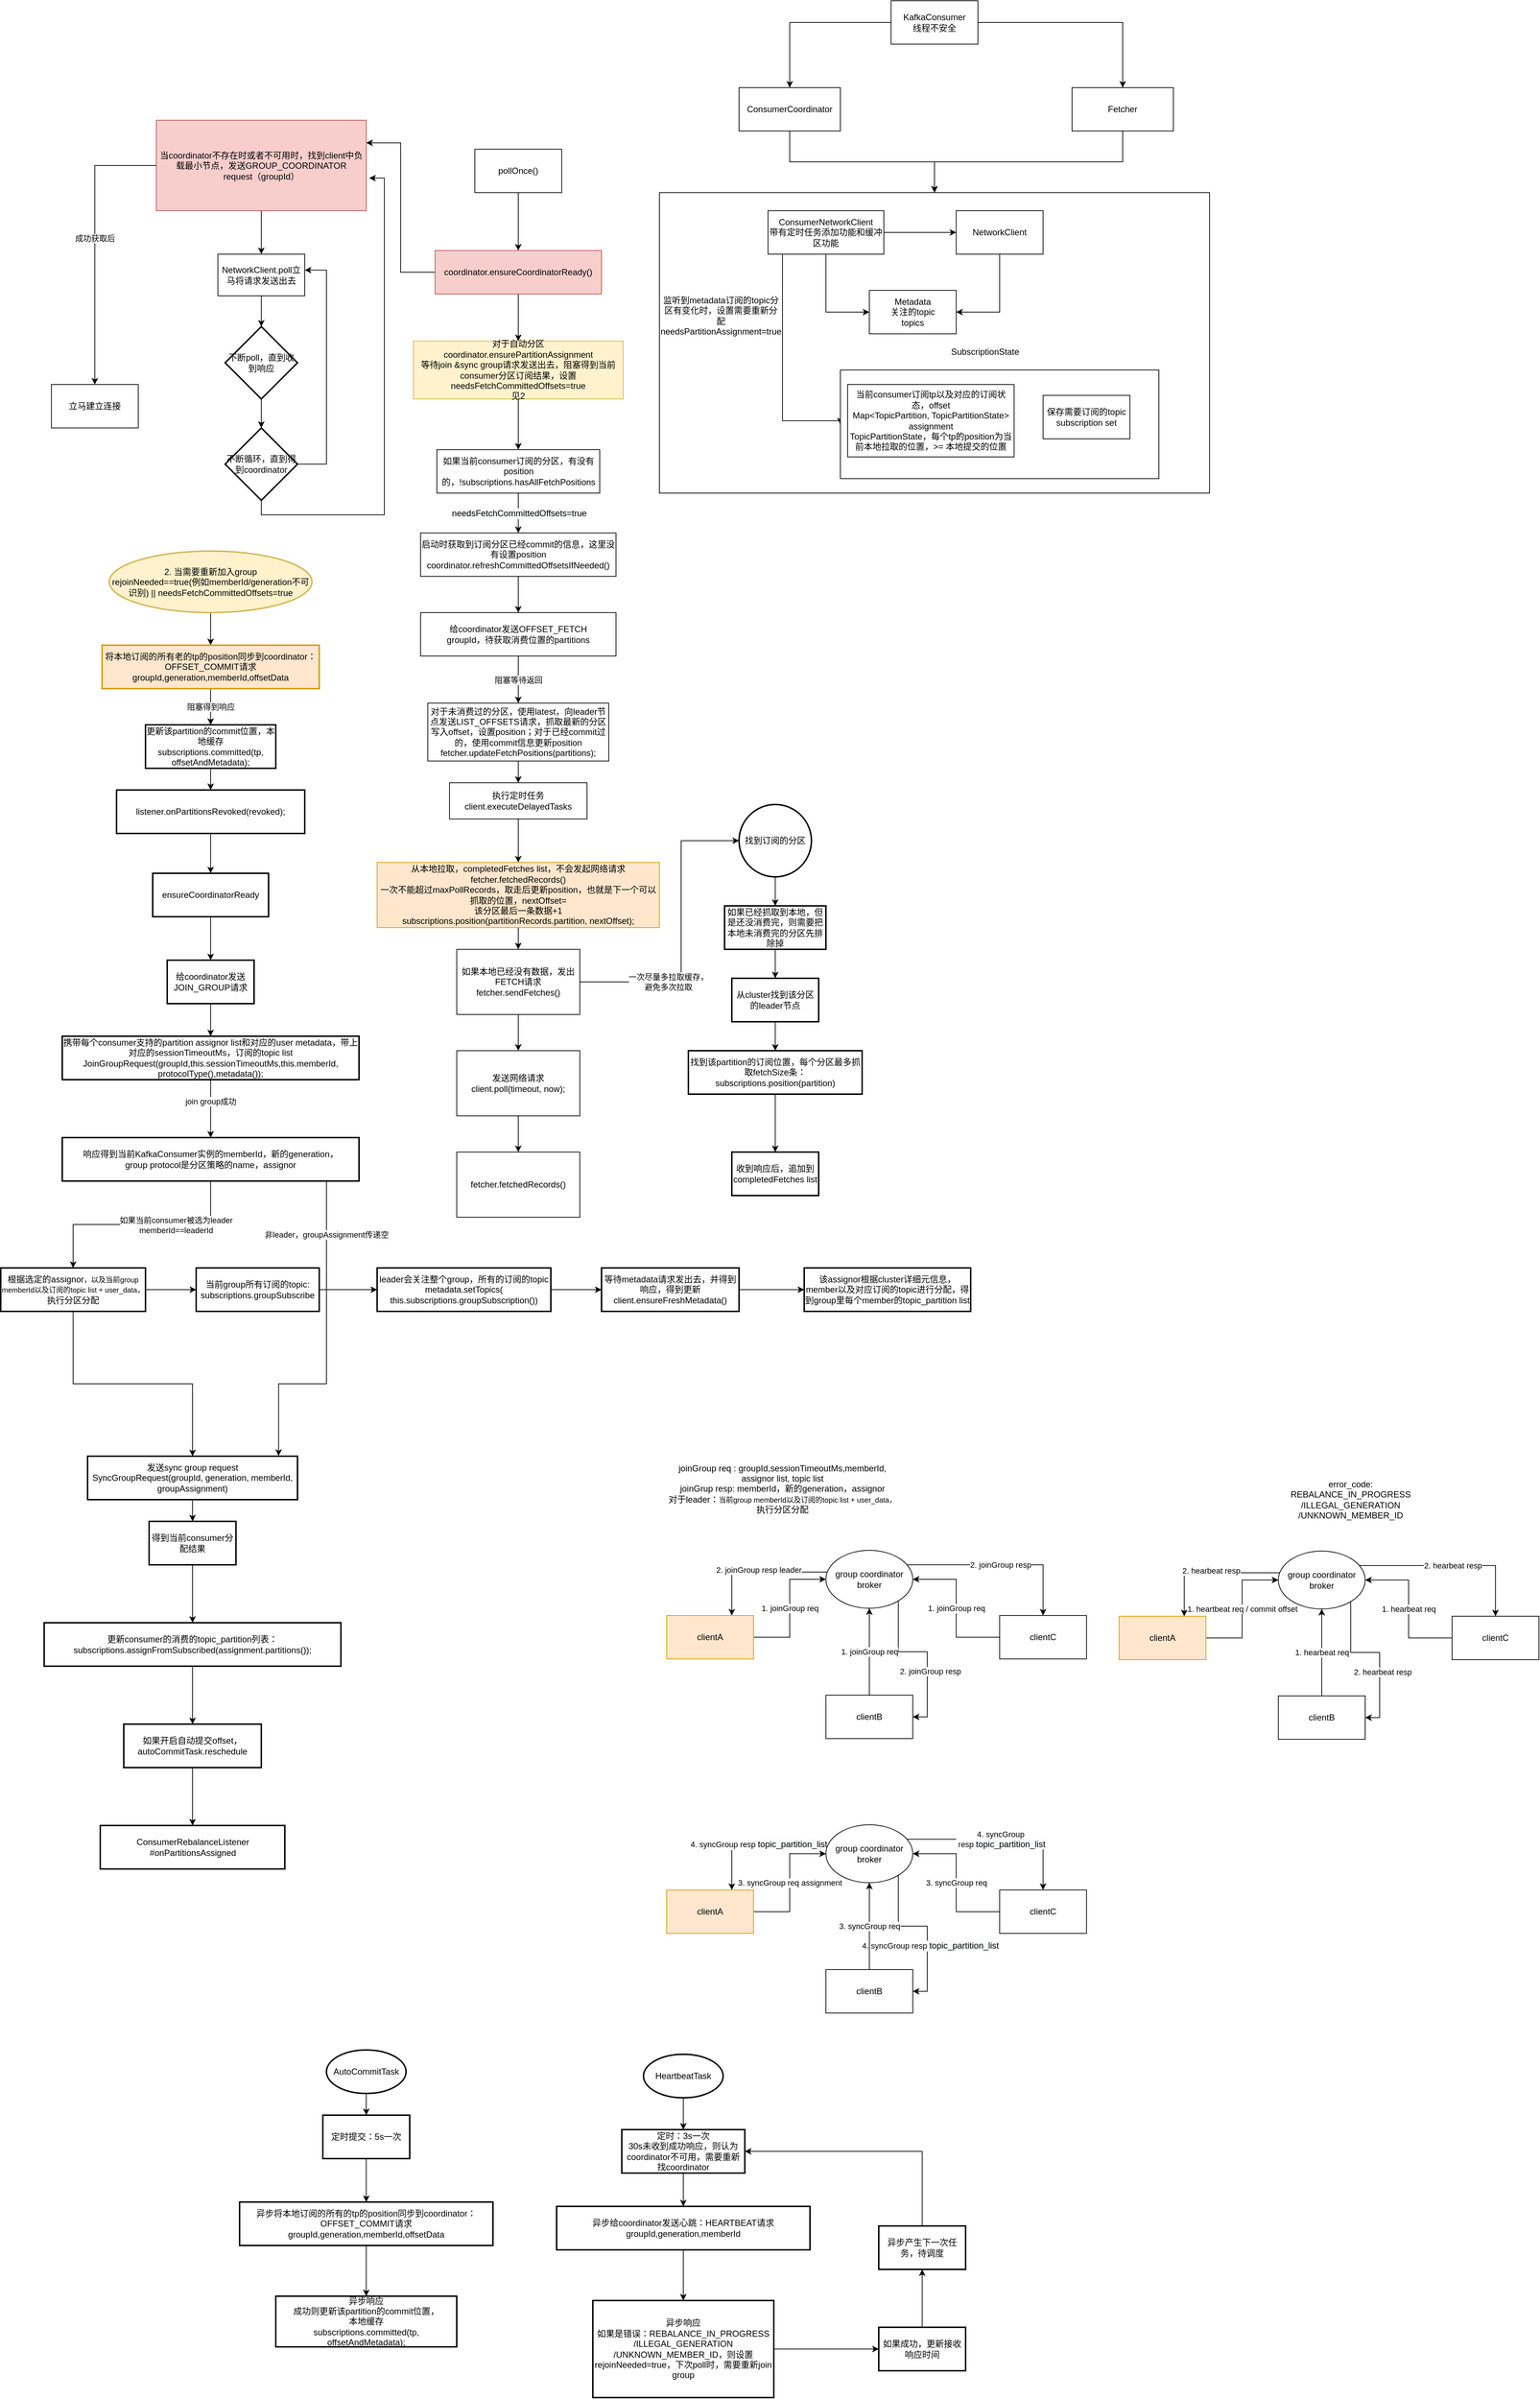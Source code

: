 <mxfile version="20.2.4" type="github">
  <diagram id="zC-SaXTr_2-HBtyZ_m58" name="第 1 页">
    <mxGraphModel dx="2597" dy="538" grid="1" gridSize="10" guides="1" tooltips="1" connect="1" arrows="1" fold="1" page="1" pageScale="1" pageWidth="827" pageHeight="1169" math="0" shadow="0">
      <root>
        <mxCell id="0" />
        <mxCell id="1" parent="0" />
        <mxCell id="IlKKcgGs-gU_iAphdW2g-13" style="edgeStyle=orthogonalEdgeStyle;rounded=0;orthogonalLoop=1;jettySize=auto;html=1;" parent="1" source="IlKKcgGs-gU_iAphdW2g-1" target="IlKKcgGs-gU_iAphdW2g-11" edge="1">
          <mxGeometry relative="1" as="geometry" />
        </mxCell>
        <mxCell id="IlKKcgGs-gU_iAphdW2g-1" value="ConsumerCoordinator" style="rounded=0;whiteSpace=wrap;html=1;" parent="1" vertex="1">
          <mxGeometry x="140" y="190" width="140" height="60" as="geometry" />
        </mxCell>
        <mxCell id="IlKKcgGs-gU_iAphdW2g-11" value="" style="rounded=0;whiteSpace=wrap;html=1;" parent="1" vertex="1">
          <mxGeometry x="30" y="335" width="760" height="415" as="geometry" />
        </mxCell>
        <mxCell id="IlKKcgGs-gU_iAphdW2g-16" value="" style="edgeStyle=orthogonalEdgeStyle;rounded=0;orthogonalLoop=1;jettySize=auto;html=1;" parent="1" source="IlKKcgGs-gU_iAphdW2g-2" target="IlKKcgGs-gU_iAphdW2g-15" edge="1">
          <mxGeometry relative="1" as="geometry" />
        </mxCell>
        <mxCell id="IlKKcgGs-gU_iAphdW2g-17" style="edgeStyle=orthogonalEdgeStyle;rounded=0;orthogonalLoop=1;jettySize=auto;html=1;entryX=0;entryY=0.5;entryDx=0;entryDy=0;" parent="1" source="IlKKcgGs-gU_iAphdW2g-2" target="IlKKcgGs-gU_iAphdW2g-9" edge="1">
          <mxGeometry relative="1" as="geometry" />
        </mxCell>
        <mxCell id="IlKKcgGs-gU_iAphdW2g-20" style="edgeStyle=orthogonalEdgeStyle;rounded=0;orthogonalLoop=1;jettySize=auto;html=1;entryX=0;entryY=0.5;entryDx=0;entryDy=0;" parent="1" source="IlKKcgGs-gU_iAphdW2g-2" target="IlKKcgGs-gU_iAphdW2g-7" edge="1">
          <mxGeometry relative="1" as="geometry">
            <Array as="points">
              <mxPoint x="200" y="650" />
            </Array>
          </mxGeometry>
        </mxCell>
        <mxCell id="IlKKcgGs-gU_iAphdW2g-2" value="ConsumerNetworkClient&lt;br&gt;带有定时任务添加功能和缓冲区功能" style="whiteSpace=wrap;html=1;rounded=0;" parent="1" vertex="1">
          <mxGeometry x="180" y="360" width="160" height="60" as="geometry" />
        </mxCell>
        <mxCell id="IlKKcgGs-gU_iAphdW2g-14" style="edgeStyle=orthogonalEdgeStyle;rounded=0;orthogonalLoop=1;jettySize=auto;html=1;entryX=0.5;entryY=0;entryDx=0;entryDy=0;" parent="1" source="IlKKcgGs-gU_iAphdW2g-4" target="IlKKcgGs-gU_iAphdW2g-11" edge="1">
          <mxGeometry relative="1" as="geometry" />
        </mxCell>
        <mxCell id="IlKKcgGs-gU_iAphdW2g-4" value="Fetcher" style="rounded=0;whiteSpace=wrap;html=1;" parent="1" vertex="1">
          <mxGeometry x="600" y="190" width="140" height="60" as="geometry" />
        </mxCell>
        <mxCell id="IlKKcgGs-gU_iAphdW2g-7" value="" style="whiteSpace=wrap;html=1;rounded=0;" parent="1" vertex="1">
          <mxGeometry x="280" y="580" width="440" height="150" as="geometry" />
        </mxCell>
        <mxCell id="IlKKcgGs-gU_iAphdW2g-9" value="Metadata&lt;br&gt;关注的topic&lt;br&gt;topics" style="whiteSpace=wrap;html=1;rounded=0;" parent="1" vertex="1">
          <mxGeometry x="320" y="470" width="120" height="60" as="geometry" />
        </mxCell>
        <mxCell id="IlKKcgGs-gU_iAphdW2g-18" style="edgeStyle=orthogonalEdgeStyle;rounded=0;orthogonalLoop=1;jettySize=auto;html=1;entryX=1;entryY=0.5;entryDx=0;entryDy=0;" parent="1" source="IlKKcgGs-gU_iAphdW2g-15" target="IlKKcgGs-gU_iAphdW2g-9" edge="1">
          <mxGeometry relative="1" as="geometry" />
        </mxCell>
        <mxCell id="IlKKcgGs-gU_iAphdW2g-15" value="NetworkClient" style="whiteSpace=wrap;html=1;rounded=0;" parent="1" vertex="1">
          <mxGeometry x="440" y="360" width="120" height="60" as="geometry" />
        </mxCell>
        <mxCell id="IlKKcgGs-gU_iAphdW2g-19" value="监听到metadata订阅的topic分区有变化时，设置需要重新分配needsPartitionAssignment=true" style="text;html=1;strokeColor=none;fillColor=none;align=center;verticalAlign=middle;whiteSpace=wrap;rounded=0;" parent="1" vertex="1">
          <mxGeometry x="40" y="470" width="150" height="70" as="geometry" />
        </mxCell>
        <mxCell id="IlKKcgGs-gU_iAphdW2g-21" value="保存需要订阅的topic&lt;br&gt;subscription set" style="rounded=0;whiteSpace=wrap;html=1;" parent="1" vertex="1">
          <mxGeometry x="560" y="615" width="120" height="60" as="geometry" />
        </mxCell>
        <mxCell id="IlKKcgGs-gU_iAphdW2g-22" value="SubscriptionState" style="text;html=1;strokeColor=none;fillColor=none;align=center;verticalAlign=middle;whiteSpace=wrap;rounded=0;" parent="1" vertex="1">
          <mxGeometry x="410" y="540" width="140" height="30" as="geometry" />
        </mxCell>
        <mxCell id="IlKKcgGs-gU_iAphdW2g-24" style="edgeStyle=orthogonalEdgeStyle;rounded=0;orthogonalLoop=1;jettySize=auto;html=1;" parent="1" source="IlKKcgGs-gU_iAphdW2g-23" target="IlKKcgGs-gU_iAphdW2g-1" edge="1">
          <mxGeometry relative="1" as="geometry" />
        </mxCell>
        <mxCell id="IlKKcgGs-gU_iAphdW2g-25" style="edgeStyle=orthogonalEdgeStyle;rounded=0;orthogonalLoop=1;jettySize=auto;html=1;" parent="1" source="IlKKcgGs-gU_iAphdW2g-23" target="IlKKcgGs-gU_iAphdW2g-4" edge="1">
          <mxGeometry relative="1" as="geometry" />
        </mxCell>
        <mxCell id="IlKKcgGs-gU_iAphdW2g-23" value="KafkaConsumer&lt;br&gt;线程不安全" style="rounded=0;whiteSpace=wrap;html=1;" parent="1" vertex="1">
          <mxGeometry x="350" y="70" width="120" height="60" as="geometry" />
        </mxCell>
        <mxCell id="NtYE-VMm6slHbtxHCwFV-3" value="" style="edgeStyle=orthogonalEdgeStyle;rounded=0;orthogonalLoop=1;jettySize=auto;html=1;" edge="1" parent="1" source="NtYE-VMm6slHbtxHCwFV-1" target="NtYE-VMm6slHbtxHCwFV-2">
          <mxGeometry relative="1" as="geometry" />
        </mxCell>
        <mxCell id="NtYE-VMm6slHbtxHCwFV-1" value="pollOnce()" style="rounded=0;whiteSpace=wrap;html=1;" vertex="1" parent="1">
          <mxGeometry x="-225" y="275" width="120" height="60" as="geometry" />
        </mxCell>
        <mxCell id="NtYE-VMm6slHbtxHCwFV-26" style="edgeStyle=orthogonalEdgeStyle;rounded=0;orthogonalLoop=1;jettySize=auto;html=1;entryX=1;entryY=0.25;entryDx=0;entryDy=0;" edge="1" parent="1" source="NtYE-VMm6slHbtxHCwFV-2" target="NtYE-VMm6slHbtxHCwFV-4">
          <mxGeometry relative="1" as="geometry" />
        </mxCell>
        <mxCell id="NtYE-VMm6slHbtxHCwFV-28" value="" style="edgeStyle=orthogonalEdgeStyle;rounded=0;orthogonalLoop=1;jettySize=auto;html=1;" edge="1" parent="1" source="NtYE-VMm6slHbtxHCwFV-2" target="NtYE-VMm6slHbtxHCwFV-27">
          <mxGeometry relative="1" as="geometry" />
        </mxCell>
        <mxCell id="NtYE-VMm6slHbtxHCwFV-2" value="coordinator.ensureCoordinatorReady()" style="rounded=0;whiteSpace=wrap;html=1;fillColor=#f8cecc;strokeColor=#b85450;" vertex="1" parent="1">
          <mxGeometry x="-280" y="415" width="230" height="60" as="geometry" />
        </mxCell>
        <mxCell id="NtYE-VMm6slHbtxHCwFV-6" value="" style="edgeStyle=orthogonalEdgeStyle;rounded=0;orthogonalLoop=1;jettySize=auto;html=1;" edge="1" parent="1" source="NtYE-VMm6slHbtxHCwFV-4" target="NtYE-VMm6slHbtxHCwFV-5">
          <mxGeometry relative="1" as="geometry" />
        </mxCell>
        <mxCell id="NtYE-VMm6slHbtxHCwFV-7" value="成功获取后" style="edgeLabel;html=1;align=center;verticalAlign=middle;resizable=0;points=[];" vertex="1" connectable="0" parent="NtYE-VMm6slHbtxHCwFV-6">
          <mxGeometry x="-0.049" relative="1" as="geometry">
            <mxPoint y="1" as="offset" />
          </mxGeometry>
        </mxCell>
        <mxCell id="NtYE-VMm6slHbtxHCwFV-10" value="" style="edgeStyle=orthogonalEdgeStyle;rounded=0;orthogonalLoop=1;jettySize=auto;html=1;" edge="1" parent="1" source="NtYE-VMm6slHbtxHCwFV-4" target="NtYE-VMm6slHbtxHCwFV-9">
          <mxGeometry relative="1" as="geometry" />
        </mxCell>
        <mxCell id="NtYE-VMm6slHbtxHCwFV-4" value="当coordinator不存在时或者不可用时，找到client中负载最小节点，发送GROUP_COORDINATOR&lt;br&gt;request（groupId）" style="rounded=0;whiteSpace=wrap;html=1;fillColor=#f8cecc;strokeColor=#b85450;" vertex="1" parent="1">
          <mxGeometry x="-665" y="235" width="290" height="125" as="geometry" />
        </mxCell>
        <mxCell id="NtYE-VMm6slHbtxHCwFV-5" value="立马建立连接" style="whiteSpace=wrap;html=1;rounded=0;" vertex="1" parent="1">
          <mxGeometry x="-810" y="600" width="120" height="60" as="geometry" />
        </mxCell>
        <mxCell id="NtYE-VMm6slHbtxHCwFV-19" style="edgeStyle=orthogonalEdgeStyle;rounded=0;orthogonalLoop=1;jettySize=auto;html=1;entryX=0.5;entryY=0;entryDx=0;entryDy=0;entryPerimeter=0;" edge="1" parent="1" source="NtYE-VMm6slHbtxHCwFV-9" target="NtYE-VMm6slHbtxHCwFV-17">
          <mxGeometry relative="1" as="geometry" />
        </mxCell>
        <mxCell id="NtYE-VMm6slHbtxHCwFV-9" value="NetworkClient.poll立马将请求发送出去" style="whiteSpace=wrap;html=1;rounded=0;" vertex="1" parent="1">
          <mxGeometry x="-580" y="420" width="120" height="57.5" as="geometry" />
        </mxCell>
        <mxCell id="NtYE-VMm6slHbtxHCwFV-18" style="edgeStyle=orthogonalEdgeStyle;rounded=0;orthogonalLoop=1;jettySize=auto;html=1;entryX=1;entryY=0.383;entryDx=0;entryDy=0;entryPerimeter=0;exitX=1;exitY=0.5;exitDx=0;exitDy=0;exitPerimeter=0;" edge="1" parent="1" source="NtYE-VMm6slHbtxHCwFV-22" target="NtYE-VMm6slHbtxHCwFV-9">
          <mxGeometry relative="1" as="geometry">
            <mxPoint x="-460" y="750" as="sourcePoint" />
            <Array as="points">
              <mxPoint x="-430" y="710" />
              <mxPoint x="-430" y="442" />
            </Array>
          </mxGeometry>
        </mxCell>
        <mxCell id="NtYE-VMm6slHbtxHCwFV-23" value="" style="edgeStyle=orthogonalEdgeStyle;rounded=0;orthogonalLoop=1;jettySize=auto;html=1;" edge="1" parent="1" source="NtYE-VMm6slHbtxHCwFV-17" target="NtYE-VMm6slHbtxHCwFV-22">
          <mxGeometry relative="1" as="geometry" />
        </mxCell>
        <mxCell id="NtYE-VMm6slHbtxHCwFV-17" value="不断poll，直到收到响应" style="strokeWidth=2;html=1;shape=mxgraph.flowchart.decision;whiteSpace=wrap;" vertex="1" parent="1">
          <mxGeometry x="-570" y="520" width="100" height="100" as="geometry" />
        </mxCell>
        <mxCell id="NtYE-VMm6slHbtxHCwFV-25" style="edgeStyle=orthogonalEdgeStyle;rounded=0;orthogonalLoop=1;jettySize=auto;html=1;exitX=0.5;exitY=1;exitDx=0;exitDy=0;exitPerimeter=0;entryX=1.014;entryY=0.64;entryDx=0;entryDy=0;entryPerimeter=0;" edge="1" parent="1" source="NtYE-VMm6slHbtxHCwFV-22" target="NtYE-VMm6slHbtxHCwFV-4">
          <mxGeometry relative="1" as="geometry">
            <mxPoint x="-370" y="480" as="targetPoint" />
            <Array as="points">
              <mxPoint x="-520" y="780" />
              <mxPoint x="-350" y="780" />
              <mxPoint x="-350" y="315" />
            </Array>
          </mxGeometry>
        </mxCell>
        <mxCell id="NtYE-VMm6slHbtxHCwFV-22" value="不断循环，直到得到coordinator" style="strokeWidth=2;html=1;shape=mxgraph.flowchart.decision;whiteSpace=wrap;" vertex="1" parent="1">
          <mxGeometry x="-570" y="660" width="100" height="100" as="geometry" />
        </mxCell>
        <mxCell id="NtYE-VMm6slHbtxHCwFV-66" value="" style="edgeStyle=orthogonalEdgeStyle;rounded=0;orthogonalLoop=1;jettySize=auto;html=1;" edge="1" parent="1" source="NtYE-VMm6slHbtxHCwFV-27" target="NtYE-VMm6slHbtxHCwFV-65">
          <mxGeometry relative="1" as="geometry" />
        </mxCell>
        <mxCell id="NtYE-VMm6slHbtxHCwFV-27" value="对于自动分区&lt;br&gt;coordinator.ensurePartitionAssignment&lt;br&gt;等待join &amp;amp;sync group请求发送出去，阻塞得到当前consumer分区订阅结果，设置needsFetchCommittedOffsets=true&lt;br&gt;见2" style="whiteSpace=wrap;html=1;rounded=0;fillColor=#fff2cc;strokeColor=#d6b656;" vertex="1" parent="1">
          <mxGeometry x="-310" y="540" width="290" height="80" as="geometry" />
        </mxCell>
        <mxCell id="NtYE-VMm6slHbtxHCwFV-95" value="" style="edgeStyle=orthogonalEdgeStyle;rounded=0;orthogonalLoop=1;jettySize=auto;html=1;" edge="1" parent="1" source="NtYE-VMm6slHbtxHCwFV-29" target="NtYE-VMm6slHbtxHCwFV-94">
          <mxGeometry relative="1" as="geometry" />
        </mxCell>
        <mxCell id="NtYE-VMm6slHbtxHCwFV-29" value="2. 当需要重新加入group&lt;br&gt;rejoinNeeded==true(例如memberId/generation不可识别) || needsFetchCommittedOffsets=true" style="strokeWidth=2;html=1;shape=mxgraph.flowchart.start_1;whiteSpace=wrap;fillColor=#fff2cc;strokeColor=#d6b656;" vertex="1" parent="1">
          <mxGeometry x="-730" y="830" width="280" height="85" as="geometry" />
        </mxCell>
        <mxCell id="NtYE-VMm6slHbtxHCwFV-33" value="" style="edgeStyle=orthogonalEdgeStyle;rounded=0;orthogonalLoop=1;jettySize=auto;html=1;" edge="1" parent="1" source="NtYE-VMm6slHbtxHCwFV-30" target="NtYE-VMm6slHbtxHCwFV-32">
          <mxGeometry relative="1" as="geometry" />
        </mxCell>
        <mxCell id="NtYE-VMm6slHbtxHCwFV-30" value="ensureCoordinatorReady" style="whiteSpace=wrap;html=1;strokeWidth=2;" vertex="1" parent="1">
          <mxGeometry x="-670" y="1275" width="160" height="60" as="geometry" />
        </mxCell>
        <mxCell id="NtYE-VMm6slHbtxHCwFV-35" value="" style="edgeStyle=orthogonalEdgeStyle;rounded=0;orthogonalLoop=1;jettySize=auto;html=1;" edge="1" parent="1" source="NtYE-VMm6slHbtxHCwFV-32" target="NtYE-VMm6slHbtxHCwFV-34">
          <mxGeometry relative="1" as="geometry" />
        </mxCell>
        <mxCell id="NtYE-VMm6slHbtxHCwFV-32" value="给coordinator发送JOIN_GROUP请求" style="whiteSpace=wrap;html=1;strokeWidth=2;" vertex="1" parent="1">
          <mxGeometry x="-650" y="1395" width="120" height="60" as="geometry" />
        </mxCell>
        <mxCell id="NtYE-VMm6slHbtxHCwFV-37" value="" style="edgeStyle=orthogonalEdgeStyle;rounded=0;orthogonalLoop=1;jettySize=auto;html=1;" edge="1" parent="1" source="NtYE-VMm6slHbtxHCwFV-34" target="NtYE-VMm6slHbtxHCwFV-36">
          <mxGeometry relative="1" as="geometry" />
        </mxCell>
        <mxCell id="NtYE-VMm6slHbtxHCwFV-38" value="join group成功" style="edgeLabel;html=1;align=center;verticalAlign=middle;resizable=0;points=[];" vertex="1" connectable="0" parent="NtYE-VMm6slHbtxHCwFV-37">
          <mxGeometry x="-0.25" relative="1" as="geometry">
            <mxPoint as="offset" />
          </mxGeometry>
        </mxCell>
        <mxCell id="NtYE-VMm6slHbtxHCwFV-34" value="携带每个consumer支持的partition assignor list和对应的user metadata，带上对应的sessionTimeoutMs，订阅的topic list&lt;br&gt;JoinGroupRequest(groupId,this.sessionTimeoutMs,this.memberId,&lt;br&gt;protocolType(),metadata());" style="whiteSpace=wrap;html=1;strokeWidth=2;" vertex="1" parent="1">
          <mxGeometry x="-795" y="1500" width="410" height="60" as="geometry" />
        </mxCell>
        <mxCell id="NtYE-VMm6slHbtxHCwFV-42" value="" style="edgeStyle=orthogonalEdgeStyle;rounded=0;orthogonalLoop=1;jettySize=auto;html=1;" edge="1" parent="1" source="NtYE-VMm6slHbtxHCwFV-36" target="NtYE-VMm6slHbtxHCwFV-41">
          <mxGeometry relative="1" as="geometry" />
        </mxCell>
        <mxCell id="NtYE-VMm6slHbtxHCwFV-43" value="如果当前consumer被选为leader&lt;br&gt;memberId==leaderId" style="edgeLabel;html=1;align=center;verticalAlign=middle;resizable=0;points=[];" vertex="1" connectable="0" parent="NtYE-VMm6slHbtxHCwFV-42">
          <mxGeometry x="-0.303" y="1" relative="1" as="geometry">
            <mxPoint as="offset" />
          </mxGeometry>
        </mxCell>
        <mxCell id="NtYE-VMm6slHbtxHCwFV-56" style="edgeStyle=orthogonalEdgeStyle;rounded=0;orthogonalLoop=1;jettySize=auto;html=1;entryX=0.91;entryY=-0.008;entryDx=0;entryDy=0;entryPerimeter=0;" edge="1" parent="1" source="NtYE-VMm6slHbtxHCwFV-36" target="NtYE-VMm6slHbtxHCwFV-44">
          <mxGeometry relative="1" as="geometry">
            <Array as="points">
              <mxPoint x="-430" y="1980" />
              <mxPoint x="-496" y="1980" />
            </Array>
          </mxGeometry>
        </mxCell>
        <mxCell id="NtYE-VMm6slHbtxHCwFV-57" value="非leader，groupAssignment传递空" style="edgeLabel;html=1;align=center;verticalAlign=middle;resizable=0;points=[];" vertex="1" connectable="0" parent="NtYE-VMm6slHbtxHCwFV-56">
          <mxGeometry x="-0.67" relative="1" as="geometry">
            <mxPoint as="offset" />
          </mxGeometry>
        </mxCell>
        <mxCell id="NtYE-VMm6slHbtxHCwFV-36" value="响应得到当前KafkaConsumer实例的memberId，新的generation，&lt;br&gt;group protocol是分区策略的name，assignor" style="whiteSpace=wrap;html=1;strokeWidth=2;" vertex="1" parent="1">
          <mxGeometry x="-795" y="1640" width="410" height="60" as="geometry" />
        </mxCell>
        <mxCell id="NtYE-VMm6slHbtxHCwFV-45" value="" style="edgeStyle=orthogonalEdgeStyle;rounded=0;orthogonalLoop=1;jettySize=auto;html=1;" edge="1" parent="1" source="NtYE-VMm6slHbtxHCwFV-41" target="NtYE-VMm6slHbtxHCwFV-44">
          <mxGeometry relative="1" as="geometry" />
        </mxCell>
        <mxCell id="NtYE-VMm6slHbtxHCwFV-49" value="" style="edgeStyle=orthogonalEdgeStyle;rounded=0;orthogonalLoop=1;jettySize=auto;html=1;" edge="1" parent="1" source="NtYE-VMm6slHbtxHCwFV-41" target="NtYE-VMm6slHbtxHCwFV-48">
          <mxGeometry relative="1" as="geometry" />
        </mxCell>
        <mxCell id="NtYE-VMm6slHbtxHCwFV-41" value="根据选定的assignor&lt;span style=&quot;font-size: 10px;&quot;&gt;，以及当前group memberId以及订阅的topic list + user_data，&lt;/span&gt;执行分区分配" style="whiteSpace=wrap;html=1;strokeWidth=2;" vertex="1" parent="1">
          <mxGeometry x="-880" y="1820" width="200" height="60" as="geometry" />
        </mxCell>
        <mxCell id="NtYE-VMm6slHbtxHCwFV-47" value="" style="edgeStyle=orthogonalEdgeStyle;rounded=0;orthogonalLoop=1;jettySize=auto;html=1;" edge="1" parent="1" source="NtYE-VMm6slHbtxHCwFV-44" target="NtYE-VMm6slHbtxHCwFV-46">
          <mxGeometry relative="1" as="geometry" />
        </mxCell>
        <mxCell id="NtYE-VMm6slHbtxHCwFV-44" value="发送sync group request&lt;br&gt;SyncGroupRequest(groupId, generation, memberId, groupAssignment)" style="whiteSpace=wrap;html=1;strokeWidth=2;" vertex="1" parent="1">
          <mxGeometry x="-760" y="2080" width="290" height="60" as="geometry" />
        </mxCell>
        <mxCell id="NtYE-VMm6slHbtxHCwFV-59" value="" style="edgeStyle=orthogonalEdgeStyle;rounded=0;orthogonalLoop=1;jettySize=auto;html=1;" edge="1" parent="1" source="NtYE-VMm6slHbtxHCwFV-46" target="NtYE-VMm6slHbtxHCwFV-58">
          <mxGeometry relative="1" as="geometry" />
        </mxCell>
        <mxCell id="NtYE-VMm6slHbtxHCwFV-46" value="得到当前consumer分配结果" style="whiteSpace=wrap;html=1;strokeWidth=2;" vertex="1" parent="1">
          <mxGeometry x="-675" y="2170" width="120" height="60" as="geometry" />
        </mxCell>
        <mxCell id="NtYE-VMm6slHbtxHCwFV-51" value="" style="edgeStyle=orthogonalEdgeStyle;rounded=0;orthogonalLoop=1;jettySize=auto;html=1;" edge="1" parent="1" source="NtYE-VMm6slHbtxHCwFV-48" target="NtYE-VMm6slHbtxHCwFV-50">
          <mxGeometry relative="1" as="geometry" />
        </mxCell>
        <mxCell id="NtYE-VMm6slHbtxHCwFV-48" value="当前group所有订阅的topic:&lt;br&gt;subscriptions.groupSubscribe" style="whiteSpace=wrap;html=1;strokeWidth=2;" vertex="1" parent="1">
          <mxGeometry x="-610" y="1820" width="170" height="60" as="geometry" />
        </mxCell>
        <mxCell id="NtYE-VMm6slHbtxHCwFV-53" value="" style="edgeStyle=orthogonalEdgeStyle;rounded=0;orthogonalLoop=1;jettySize=auto;html=1;" edge="1" parent="1" source="NtYE-VMm6slHbtxHCwFV-50" target="NtYE-VMm6slHbtxHCwFV-52">
          <mxGeometry relative="1" as="geometry" />
        </mxCell>
        <mxCell id="NtYE-VMm6slHbtxHCwFV-50" value="leader会关注整个group，所有的订阅的topic&lt;br&gt;metadata.setTopics(&lt;br&gt;this.subscriptions.groupSubscription())" style="whiteSpace=wrap;html=1;strokeWidth=2;" vertex="1" parent="1">
          <mxGeometry x="-360" y="1820" width="240" height="60" as="geometry" />
        </mxCell>
        <mxCell id="NtYE-VMm6slHbtxHCwFV-55" value="" style="edgeStyle=orthogonalEdgeStyle;rounded=0;orthogonalLoop=1;jettySize=auto;html=1;" edge="1" parent="1" source="NtYE-VMm6slHbtxHCwFV-52" target="NtYE-VMm6slHbtxHCwFV-54">
          <mxGeometry relative="1" as="geometry" />
        </mxCell>
        <mxCell id="NtYE-VMm6slHbtxHCwFV-52" value="等待metadata请求发出去，并得到响应，得到更新client.ensureFreshMetadata()" style="whiteSpace=wrap;html=1;strokeWidth=2;" vertex="1" parent="1">
          <mxGeometry x="-50" y="1820" width="190" height="60" as="geometry" />
        </mxCell>
        <mxCell id="NtYE-VMm6slHbtxHCwFV-54" value="该assignor根据cluster详细元信息，member以及对应订阅的topic进行分配，得到group里每个member的topic_partition list" style="whiteSpace=wrap;html=1;strokeWidth=2;" vertex="1" parent="1">
          <mxGeometry x="230" y="1820" width="230" height="60" as="geometry" />
        </mxCell>
        <mxCell id="NtYE-VMm6slHbtxHCwFV-62" value="" style="edgeStyle=orthogonalEdgeStyle;rounded=0;orthogonalLoop=1;jettySize=auto;html=1;" edge="1" parent="1" source="NtYE-VMm6slHbtxHCwFV-58" target="NtYE-VMm6slHbtxHCwFV-61">
          <mxGeometry relative="1" as="geometry" />
        </mxCell>
        <mxCell id="NtYE-VMm6slHbtxHCwFV-58" value="更新consumer的消费的topic_partition列表：&lt;br&gt;subscriptions.assignFromSubscribed(assignment.partitions());" style="whiteSpace=wrap;html=1;strokeWidth=2;" vertex="1" parent="1">
          <mxGeometry x="-820" y="2310" width="410" height="60" as="geometry" />
        </mxCell>
        <mxCell id="NtYE-VMm6slHbtxHCwFV-60" value="当前consumer订阅tp以及对应的订阅状态，offset&lt;br&gt;Map&amp;lt;TopicPartition, TopicPartitionState&amp;gt; assignment&lt;br&gt;TopicPartitionState，每个tp的position为当前本地拉取的位置，&amp;gt;= 本地提交的位置" style="rounded=0;whiteSpace=wrap;html=1;" vertex="1" parent="1">
          <mxGeometry x="290" y="600" width="230" height="100" as="geometry" />
        </mxCell>
        <mxCell id="NtYE-VMm6slHbtxHCwFV-64" value="" style="edgeStyle=orthogonalEdgeStyle;rounded=0;orthogonalLoop=1;jettySize=auto;html=1;" edge="1" parent="1" source="NtYE-VMm6slHbtxHCwFV-61" target="NtYE-VMm6slHbtxHCwFV-63">
          <mxGeometry relative="1" as="geometry" />
        </mxCell>
        <mxCell id="NtYE-VMm6slHbtxHCwFV-61" value="如果开启自动提交offset，&lt;br&gt;autoCommitTask.reschedule" style="whiteSpace=wrap;html=1;strokeWidth=2;" vertex="1" parent="1">
          <mxGeometry x="-710" y="2450" width="190" height="60" as="geometry" />
        </mxCell>
        <mxCell id="NtYE-VMm6slHbtxHCwFV-63" value="ConsumerRebalanceListener&lt;br&gt;#onPartitionsAssigned" style="whiteSpace=wrap;html=1;strokeWidth=2;" vertex="1" parent="1">
          <mxGeometry x="-742.5" y="2590" width="255" height="60" as="geometry" />
        </mxCell>
        <mxCell id="NtYE-VMm6slHbtxHCwFV-68" value="" style="edgeStyle=orthogonalEdgeStyle;rounded=0;orthogonalLoop=1;jettySize=auto;html=1;" edge="1" parent="1" source="NtYE-VMm6slHbtxHCwFV-65" target="NtYE-VMm6slHbtxHCwFV-67">
          <mxGeometry relative="1" as="geometry" />
        </mxCell>
        <mxCell id="NtYE-VMm6slHbtxHCwFV-69" value="&lt;span style=&quot;font-size: 12px; background-color: rgb(248, 249, 250);&quot;&gt;needsFetchCommittedOffsets=true&lt;/span&gt;" style="edgeLabel;html=1;align=center;verticalAlign=middle;resizable=0;points=[];" vertex="1" connectable="0" parent="NtYE-VMm6slHbtxHCwFV-68">
          <mxGeometry y="1" relative="1" as="geometry">
            <mxPoint as="offset" />
          </mxGeometry>
        </mxCell>
        <mxCell id="NtYE-VMm6slHbtxHCwFV-65" value="如果当前consumer订阅的分区，有没有position的，!subscriptions.hasAllFetchPositions" style="whiteSpace=wrap;html=1;rounded=0;" vertex="1" parent="1">
          <mxGeometry x="-277.5" y="690" width="225" height="60" as="geometry" />
        </mxCell>
        <mxCell id="NtYE-VMm6slHbtxHCwFV-111" value="" style="edgeStyle=orthogonalEdgeStyle;rounded=0;orthogonalLoop=1;jettySize=auto;html=1;" edge="1" parent="1" source="NtYE-VMm6slHbtxHCwFV-67" target="NtYE-VMm6slHbtxHCwFV-110">
          <mxGeometry relative="1" as="geometry" />
        </mxCell>
        <mxCell id="NtYE-VMm6slHbtxHCwFV-67" value="启动时获取到订阅分区已经commit的信息，这里没有设置position&lt;br&gt;coordinator.refreshCommittedOffsetsIfNeeded()" style="whiteSpace=wrap;html=1;rounded=0;" vertex="1" parent="1">
          <mxGeometry x="-300" y="805" width="270" height="60" as="geometry" />
        </mxCell>
        <mxCell id="NtYE-VMm6slHbtxHCwFV-73" value="" style="edgeStyle=orthogonalEdgeStyle;rounded=0;orthogonalLoop=1;jettySize=auto;html=1;" edge="1" parent="1" source="NtYE-VMm6slHbtxHCwFV-70" target="NtYE-VMm6slHbtxHCwFV-72">
          <mxGeometry relative="1" as="geometry" />
        </mxCell>
        <mxCell id="NtYE-VMm6slHbtxHCwFV-70" value="对于未消费过的分区，使用latest，向leader节点发送LIST_OFFSETS请求，抓取最新的分区写入offset，设置position；对于已经commit过的，使用commit信息更新position&lt;br&gt;fetcher.updateFetchPositions(partitions);" style="whiteSpace=wrap;html=1;rounded=0;" vertex="1" parent="1">
          <mxGeometry x="-290" y="1040" width="250" height="80" as="geometry" />
        </mxCell>
        <mxCell id="NtYE-VMm6slHbtxHCwFV-75" value="" style="edgeStyle=orthogonalEdgeStyle;rounded=0;orthogonalLoop=1;jettySize=auto;html=1;" edge="1" parent="1" source="NtYE-VMm6slHbtxHCwFV-72" target="NtYE-VMm6slHbtxHCwFV-74">
          <mxGeometry relative="1" as="geometry" />
        </mxCell>
        <mxCell id="NtYE-VMm6slHbtxHCwFV-72" value="执行定时任务client.executeDelayedTasks" style="whiteSpace=wrap;html=1;rounded=0;" vertex="1" parent="1">
          <mxGeometry x="-260" y="1150" width="190" height="50" as="geometry" />
        </mxCell>
        <mxCell id="NtYE-VMm6slHbtxHCwFV-77" value="" style="edgeStyle=orthogonalEdgeStyle;rounded=0;orthogonalLoop=1;jettySize=auto;html=1;" edge="1" parent="1" source="NtYE-VMm6slHbtxHCwFV-74" target="NtYE-VMm6slHbtxHCwFV-76">
          <mxGeometry relative="1" as="geometry" />
        </mxCell>
        <mxCell id="NtYE-VMm6slHbtxHCwFV-74" value="从本地拉取，completedFetches list，不会发起网络请求&lt;br&gt;fetcher.fetchedRecords()&lt;br&gt;一次不能超过maxPollRecords，取走后更新position，也就是下一个可以抓取的位置，nextOffset=&lt;br&gt;该分区最后一条数据+1&lt;br&gt;subscriptions.position(partitionRecords.partition, nextOffset);" style="whiteSpace=wrap;html=1;rounded=0;fillColor=#ffe6cc;strokeColor=#d79b00;" vertex="1" parent="1">
          <mxGeometry x="-360" y="1260" width="390" height="90" as="geometry" />
        </mxCell>
        <mxCell id="NtYE-VMm6slHbtxHCwFV-88" value="" style="edgeStyle=orthogonalEdgeStyle;rounded=0;orthogonalLoop=1;jettySize=auto;html=1;" edge="1" parent="1" source="NtYE-VMm6slHbtxHCwFV-76" target="NtYE-VMm6slHbtxHCwFV-87">
          <mxGeometry relative="1" as="geometry" />
        </mxCell>
        <mxCell id="NtYE-VMm6slHbtxHCwFV-92" style="edgeStyle=orthogonalEdgeStyle;rounded=0;orthogonalLoop=1;jettySize=auto;html=1;entryX=0;entryY=0.5;entryDx=0;entryDy=0;entryPerimeter=0;" edge="1" parent="1" source="NtYE-VMm6slHbtxHCwFV-76" target="NtYE-VMm6slHbtxHCwFV-78">
          <mxGeometry relative="1" as="geometry">
            <Array as="points">
              <mxPoint x="60" y="1425" />
              <mxPoint x="60" y="1230" />
            </Array>
          </mxGeometry>
        </mxCell>
        <mxCell id="NtYE-VMm6slHbtxHCwFV-93" value="一次尽量多拉取缓存，&lt;br&gt;避免多次拉取" style="edgeLabel;html=1;align=center;verticalAlign=middle;resizable=0;points=[];" vertex="1" connectable="0" parent="NtYE-VMm6slHbtxHCwFV-92">
          <mxGeometry x="-0.412" y="1" relative="1" as="geometry">
            <mxPoint y="1" as="offset" />
          </mxGeometry>
        </mxCell>
        <mxCell id="NtYE-VMm6slHbtxHCwFV-76" value="如果本地已经没有数据，发出FETCH请求&lt;br&gt;fetcher.sendFetches()" style="whiteSpace=wrap;html=1;rounded=0;" vertex="1" parent="1">
          <mxGeometry x="-250" y="1380" width="170" height="90" as="geometry" />
        </mxCell>
        <mxCell id="NtYE-VMm6slHbtxHCwFV-80" value="" style="edgeStyle=orthogonalEdgeStyle;rounded=0;orthogonalLoop=1;jettySize=auto;html=1;" edge="1" parent="1" source="NtYE-VMm6slHbtxHCwFV-78" target="NtYE-VMm6slHbtxHCwFV-79">
          <mxGeometry relative="1" as="geometry" />
        </mxCell>
        <mxCell id="NtYE-VMm6slHbtxHCwFV-78" value="找到订阅的分区" style="strokeWidth=2;html=1;shape=mxgraph.flowchart.start_2;whiteSpace=wrap;" vertex="1" parent="1">
          <mxGeometry x="140" y="1180" width="100" height="100" as="geometry" />
        </mxCell>
        <mxCell id="NtYE-VMm6slHbtxHCwFV-82" value="" style="edgeStyle=orthogonalEdgeStyle;rounded=0;orthogonalLoop=1;jettySize=auto;html=1;" edge="1" parent="1" source="NtYE-VMm6slHbtxHCwFV-79" target="NtYE-VMm6slHbtxHCwFV-81">
          <mxGeometry relative="1" as="geometry" />
        </mxCell>
        <mxCell id="NtYE-VMm6slHbtxHCwFV-79" value="如果已经抓取到本地，但是还没消费完，则需要把本地未消费完的分区先排除掉" style="whiteSpace=wrap;html=1;strokeWidth=2;" vertex="1" parent="1">
          <mxGeometry x="120" y="1320" width="140" height="60" as="geometry" />
        </mxCell>
        <mxCell id="NtYE-VMm6slHbtxHCwFV-84" value="" style="edgeStyle=orthogonalEdgeStyle;rounded=0;orthogonalLoop=1;jettySize=auto;html=1;" edge="1" parent="1" source="NtYE-VMm6slHbtxHCwFV-81" target="NtYE-VMm6slHbtxHCwFV-83">
          <mxGeometry relative="1" as="geometry" />
        </mxCell>
        <mxCell id="NtYE-VMm6slHbtxHCwFV-81" value="从cluster找到该分区的leader节点" style="whiteSpace=wrap;html=1;strokeWidth=2;" vertex="1" parent="1">
          <mxGeometry x="130" y="1420" width="120" height="60" as="geometry" />
        </mxCell>
        <mxCell id="NtYE-VMm6slHbtxHCwFV-86" value="" style="edgeStyle=orthogonalEdgeStyle;rounded=0;orthogonalLoop=1;jettySize=auto;html=1;" edge="1" parent="1" source="NtYE-VMm6slHbtxHCwFV-83" target="NtYE-VMm6slHbtxHCwFV-85">
          <mxGeometry relative="1" as="geometry" />
        </mxCell>
        <mxCell id="NtYE-VMm6slHbtxHCwFV-83" value="找到该partition的订阅位置，每个分区最多抓取fetchSize条：subscriptions.position(partition)" style="whiteSpace=wrap;html=1;strokeWidth=2;" vertex="1" parent="1">
          <mxGeometry x="70" y="1520" width="240" height="60" as="geometry" />
        </mxCell>
        <mxCell id="NtYE-VMm6slHbtxHCwFV-85" value="收到响应后，追加到completedFetches list" style="whiteSpace=wrap;html=1;strokeWidth=2;" vertex="1" parent="1">
          <mxGeometry x="130" y="1660" width="120" height="60" as="geometry" />
        </mxCell>
        <mxCell id="NtYE-VMm6slHbtxHCwFV-90" value="" style="edgeStyle=orthogonalEdgeStyle;rounded=0;orthogonalLoop=1;jettySize=auto;html=1;" edge="1" parent="1" source="NtYE-VMm6slHbtxHCwFV-87" target="NtYE-VMm6slHbtxHCwFV-89">
          <mxGeometry relative="1" as="geometry" />
        </mxCell>
        <mxCell id="NtYE-VMm6slHbtxHCwFV-87" value="发送网络请求client.poll(timeout, now);" style="whiteSpace=wrap;html=1;rounded=0;" vertex="1" parent="1">
          <mxGeometry x="-250" y="1520" width="170" height="90" as="geometry" />
        </mxCell>
        <mxCell id="NtYE-VMm6slHbtxHCwFV-89" value="fetcher.fetchedRecords()" style="whiteSpace=wrap;html=1;rounded=0;" vertex="1" parent="1">
          <mxGeometry x="-250" y="1660" width="170" height="90" as="geometry" />
        </mxCell>
        <mxCell id="NtYE-VMm6slHbtxHCwFV-98" value="阻塞得到响应" style="edgeStyle=orthogonalEdgeStyle;rounded=0;orthogonalLoop=1;jettySize=auto;html=1;" edge="1" parent="1" source="NtYE-VMm6slHbtxHCwFV-94" target="NtYE-VMm6slHbtxHCwFV-97">
          <mxGeometry relative="1" as="geometry" />
        </mxCell>
        <mxCell id="NtYE-VMm6slHbtxHCwFV-94" value="将本地订阅的所有老的tp的position同步到coordinator：OFFSET_COMMIT请求&lt;br&gt;groupId,generation,memberId,offsetData" style="whiteSpace=wrap;html=1;strokeWidth=2;fillColor=#ffe6cc;strokeColor=#d79b00;" vertex="1" parent="1">
          <mxGeometry x="-740" y="960" width="300" height="60" as="geometry" />
        </mxCell>
        <mxCell id="NtYE-VMm6slHbtxHCwFV-101" value="" style="edgeStyle=orthogonalEdgeStyle;rounded=0;orthogonalLoop=1;jettySize=auto;html=1;" edge="1" parent="1" source="NtYE-VMm6slHbtxHCwFV-97" target="NtYE-VMm6slHbtxHCwFV-100">
          <mxGeometry relative="1" as="geometry" />
        </mxCell>
        <mxCell id="NtYE-VMm6slHbtxHCwFV-97" value="更新该partition的commit位置，本地缓存&lt;br&gt;subscriptions.committed(tp, offsetAndMetadata);" style="whiteSpace=wrap;html=1;strokeWidth=2;" vertex="1" parent="1">
          <mxGeometry x="-680" y="1070" width="180" height="60" as="geometry" />
        </mxCell>
        <mxCell id="NtYE-VMm6slHbtxHCwFV-102" style="edgeStyle=orthogonalEdgeStyle;rounded=0;orthogonalLoop=1;jettySize=auto;html=1;entryX=0.5;entryY=0;entryDx=0;entryDy=0;" edge="1" parent="1" source="NtYE-VMm6slHbtxHCwFV-100" target="NtYE-VMm6slHbtxHCwFV-30">
          <mxGeometry relative="1" as="geometry" />
        </mxCell>
        <mxCell id="NtYE-VMm6slHbtxHCwFV-100" value="listener.onPartitionsRevoked(revoked);" style="whiteSpace=wrap;html=1;strokeWidth=2;" vertex="1" parent="1">
          <mxGeometry x="-720" y="1160" width="260" height="60" as="geometry" />
        </mxCell>
        <mxCell id="NtYE-VMm6slHbtxHCwFV-105" value="" style="edgeStyle=orthogonalEdgeStyle;rounded=0;orthogonalLoop=1;jettySize=auto;html=1;" edge="1" parent="1" source="NtYE-VMm6slHbtxHCwFV-103" target="NtYE-VMm6slHbtxHCwFV-104">
          <mxGeometry relative="1" as="geometry" />
        </mxCell>
        <mxCell id="NtYE-VMm6slHbtxHCwFV-103" value="AutoCommitTask" style="strokeWidth=2;html=1;shape=mxgraph.flowchart.start_1;whiteSpace=wrap;" vertex="1" parent="1">
          <mxGeometry x="-430" y="2900" width="110" height="60" as="geometry" />
        </mxCell>
        <mxCell id="NtYE-VMm6slHbtxHCwFV-107" value="" style="edgeStyle=orthogonalEdgeStyle;rounded=0;orthogonalLoop=1;jettySize=auto;html=1;" edge="1" parent="1" source="NtYE-VMm6slHbtxHCwFV-104" target="NtYE-VMm6slHbtxHCwFV-106">
          <mxGeometry relative="1" as="geometry" />
        </mxCell>
        <mxCell id="NtYE-VMm6slHbtxHCwFV-104" value="定时提交：5s一次" style="whiteSpace=wrap;html=1;strokeWidth=2;" vertex="1" parent="1">
          <mxGeometry x="-435" y="2990" width="120" height="60" as="geometry" />
        </mxCell>
        <mxCell id="NtYE-VMm6slHbtxHCwFV-109" value="" style="edgeStyle=orthogonalEdgeStyle;rounded=0;orthogonalLoop=1;jettySize=auto;html=1;" edge="1" parent="1" source="NtYE-VMm6slHbtxHCwFV-106" target="NtYE-VMm6slHbtxHCwFV-108">
          <mxGeometry relative="1" as="geometry" />
        </mxCell>
        <mxCell id="NtYE-VMm6slHbtxHCwFV-106" value="异步将本地订阅的所有的tp的position同步到coordinator：OFFSET_COMMIT请求&lt;br&gt;groupId,generation,memberId,offsetData" style="whiteSpace=wrap;html=1;strokeWidth=2;" vertex="1" parent="1">
          <mxGeometry x="-550" y="3110" width="350" height="60" as="geometry" />
        </mxCell>
        <mxCell id="NtYE-VMm6slHbtxHCwFV-108" value="异步响应&lt;br&gt;成功则更新该partition的commit位置，&lt;br&gt;本地缓存&lt;br&gt;subscriptions.committed(tp, offsetAndMetadata);" style="whiteSpace=wrap;html=1;strokeWidth=2;" vertex="1" parent="1">
          <mxGeometry x="-500" y="3240" width="250" height="70" as="geometry" />
        </mxCell>
        <mxCell id="NtYE-VMm6slHbtxHCwFV-112" value="阻塞等待返回" style="edgeStyle=orthogonalEdgeStyle;rounded=0;orthogonalLoop=1;jettySize=auto;html=1;" edge="1" parent="1" source="NtYE-VMm6slHbtxHCwFV-110" target="NtYE-VMm6slHbtxHCwFV-70">
          <mxGeometry relative="1" as="geometry" />
        </mxCell>
        <mxCell id="NtYE-VMm6slHbtxHCwFV-110" value="给coordinator发送OFFSET_FETCH&lt;br&gt;groupId，待获取消费位置的partitions" style="whiteSpace=wrap;html=1;rounded=0;" vertex="1" parent="1">
          <mxGeometry x="-300" y="915" width="270" height="60" as="geometry" />
        </mxCell>
        <mxCell id="NtYE-VMm6slHbtxHCwFV-114" value="" style="edgeStyle=orthogonalEdgeStyle;rounded=0;orthogonalLoop=1;jettySize=auto;html=1;" edge="1" parent="1" source="NtYE-VMm6slHbtxHCwFV-115" target="NtYE-VMm6slHbtxHCwFV-117">
          <mxGeometry relative="1" as="geometry" />
        </mxCell>
        <mxCell id="NtYE-VMm6slHbtxHCwFV-115" value="HeartbeatTask" style="strokeWidth=2;html=1;shape=mxgraph.flowchart.start_1;whiteSpace=wrap;" vertex="1" parent="1">
          <mxGeometry x="8" y="2906" width="110" height="60" as="geometry" />
        </mxCell>
        <mxCell id="NtYE-VMm6slHbtxHCwFV-116" value="" style="edgeStyle=orthogonalEdgeStyle;rounded=0;orthogonalLoop=1;jettySize=auto;html=1;" edge="1" parent="1" source="NtYE-VMm6slHbtxHCwFV-117" target="NtYE-VMm6slHbtxHCwFV-119">
          <mxGeometry relative="1" as="geometry" />
        </mxCell>
        <mxCell id="NtYE-VMm6slHbtxHCwFV-117" value="定时：3s一次&lt;br&gt;30s未收到成功响应，则认为coordinator不可用，需要重新找coordinator" style="whiteSpace=wrap;html=1;strokeWidth=2;" vertex="1" parent="1">
          <mxGeometry x="-22" y="3010" width="170" height="60" as="geometry" />
        </mxCell>
        <mxCell id="NtYE-VMm6slHbtxHCwFV-118" value="" style="edgeStyle=orthogonalEdgeStyle;rounded=0;orthogonalLoop=1;jettySize=auto;html=1;" edge="1" parent="1" source="NtYE-VMm6slHbtxHCwFV-119" target="NtYE-VMm6slHbtxHCwFV-120">
          <mxGeometry relative="1" as="geometry" />
        </mxCell>
        <mxCell id="NtYE-VMm6slHbtxHCwFV-119" value="异步给coordinator发送心跳：HEARTBEAT请求&lt;br&gt;groupId,generation,memberId" style="whiteSpace=wrap;html=1;strokeWidth=2;" vertex="1" parent="1">
          <mxGeometry x="-112" y="3116" width="350" height="60" as="geometry" />
        </mxCell>
        <mxCell id="NtYE-VMm6slHbtxHCwFV-122" value="" style="edgeStyle=orthogonalEdgeStyle;rounded=0;orthogonalLoop=1;jettySize=auto;html=1;" edge="1" parent="1" source="NtYE-VMm6slHbtxHCwFV-120" target="NtYE-VMm6slHbtxHCwFV-121">
          <mxGeometry relative="1" as="geometry" />
        </mxCell>
        <mxCell id="NtYE-VMm6slHbtxHCwFV-120" value="异步响应&lt;br&gt;如果是错误：REBALANCE_IN_PROGRESS&lt;br&gt;/ILLEGAL_GENERATION&lt;br&gt;/UNKNOWN_MEMBER_ID，则设置rejoinNeeded=true，下次poll时，需要重新join group" style="whiteSpace=wrap;html=1;strokeWidth=2;" vertex="1" parent="1">
          <mxGeometry x="-62" y="3246" width="250" height="134" as="geometry" />
        </mxCell>
        <mxCell id="NtYE-VMm6slHbtxHCwFV-124" value="" style="edgeStyle=orthogonalEdgeStyle;rounded=0;orthogonalLoop=1;jettySize=auto;html=1;" edge="1" parent="1" source="NtYE-VMm6slHbtxHCwFV-121" target="NtYE-VMm6slHbtxHCwFV-123">
          <mxGeometry relative="1" as="geometry" />
        </mxCell>
        <mxCell id="NtYE-VMm6slHbtxHCwFV-121" value="如果成功，更新接收响应时间" style="whiteSpace=wrap;html=1;strokeWidth=2;" vertex="1" parent="1">
          <mxGeometry x="333" y="3283" width="120" height="60" as="geometry" />
        </mxCell>
        <mxCell id="NtYE-VMm6slHbtxHCwFV-125" style="edgeStyle=orthogonalEdgeStyle;rounded=0;orthogonalLoop=1;jettySize=auto;html=1;entryX=1;entryY=0.5;entryDx=0;entryDy=0;" edge="1" parent="1" source="NtYE-VMm6slHbtxHCwFV-123" target="NtYE-VMm6slHbtxHCwFV-117">
          <mxGeometry relative="1" as="geometry">
            <Array as="points">
              <mxPoint x="393" y="3040" />
            </Array>
          </mxGeometry>
        </mxCell>
        <mxCell id="NtYE-VMm6slHbtxHCwFV-123" value="异步产生下一次任务，待调度" style="whiteSpace=wrap;html=1;strokeWidth=2;" vertex="1" parent="1">
          <mxGeometry x="333" y="3143" width="120" height="60" as="geometry" />
        </mxCell>
        <mxCell id="NtYE-VMm6slHbtxHCwFV-133" style="edgeStyle=orthogonalEdgeStyle;rounded=0;orthogonalLoop=1;jettySize=auto;html=1;entryX=0.75;entryY=0;entryDx=0;entryDy=0;" edge="1" parent="1" source="NtYE-VMm6slHbtxHCwFV-126" target="NtYE-VMm6slHbtxHCwFV-127">
          <mxGeometry relative="1" as="geometry">
            <Array as="points">
              <mxPoint x="130" y="2240" />
            </Array>
          </mxGeometry>
        </mxCell>
        <mxCell id="NtYE-VMm6slHbtxHCwFV-134" value="2. joinGroup resp leader" style="edgeLabel;html=1;align=center;verticalAlign=middle;resizable=0;points=[];" vertex="1" connectable="0" parent="NtYE-VMm6slHbtxHCwFV-133">
          <mxGeometry x="-0.011" y="-3" relative="1" as="geometry">
            <mxPoint as="offset" />
          </mxGeometry>
        </mxCell>
        <mxCell id="NtYE-VMm6slHbtxHCwFV-135" style="edgeStyle=orthogonalEdgeStyle;rounded=0;orthogonalLoop=1;jettySize=auto;html=1;entryX=1;entryY=0.5;entryDx=0;entryDy=0;" edge="1" parent="1" source="NtYE-VMm6slHbtxHCwFV-126" target="NtYE-VMm6slHbtxHCwFV-128">
          <mxGeometry relative="1" as="geometry">
            <Array as="points">
              <mxPoint x="360" y="2350" />
              <mxPoint x="400" y="2350" />
              <mxPoint x="400" y="2440" />
            </Array>
          </mxGeometry>
        </mxCell>
        <mxCell id="NtYE-VMm6slHbtxHCwFV-136" value="2. joinGroup resp" style="edgeLabel;html=1;align=center;verticalAlign=middle;resizable=0;points=[];" vertex="1" connectable="0" parent="NtYE-VMm6slHbtxHCwFV-135">
          <mxGeometry x="0.241" y="4" relative="1" as="geometry">
            <mxPoint as="offset" />
          </mxGeometry>
        </mxCell>
        <mxCell id="NtYE-VMm6slHbtxHCwFV-137" value="2. joinGroup resp" style="edgeStyle=orthogonalEdgeStyle;rounded=0;orthogonalLoop=1;jettySize=auto;html=1;" edge="1" parent="1" source="NtYE-VMm6slHbtxHCwFV-126" target="NtYE-VMm6slHbtxHCwFV-129">
          <mxGeometry relative="1" as="geometry">
            <Array as="points">
              <mxPoint x="560" y="2230" />
            </Array>
          </mxGeometry>
        </mxCell>
        <mxCell id="NtYE-VMm6slHbtxHCwFV-126" value="group coordinator&lt;br&gt;broker" style="ellipse;whiteSpace=wrap;html=1;" vertex="1" parent="1">
          <mxGeometry x="260" y="2210" width="120" height="80" as="geometry" />
        </mxCell>
        <mxCell id="NtYE-VMm6slHbtxHCwFV-130" value="1. joinGroup req" style="edgeStyle=orthogonalEdgeStyle;rounded=0;orthogonalLoop=1;jettySize=auto;html=1;entryX=0;entryY=0.5;entryDx=0;entryDy=0;" edge="1" parent="1" source="NtYE-VMm6slHbtxHCwFV-127" target="NtYE-VMm6slHbtxHCwFV-126">
          <mxGeometry relative="1" as="geometry" />
        </mxCell>
        <mxCell id="NtYE-VMm6slHbtxHCwFV-127" value="clientA" style="rounded=0;whiteSpace=wrap;html=1;fillColor=#ffe6cc;strokeColor=#d79b00;" vertex="1" parent="1">
          <mxGeometry x="40" y="2300" width="120" height="60" as="geometry" />
        </mxCell>
        <mxCell id="NtYE-VMm6slHbtxHCwFV-131" value="1. joinGroup req" style="edgeStyle=orthogonalEdgeStyle;rounded=0;orthogonalLoop=1;jettySize=auto;html=1;entryX=0.5;entryY=1;entryDx=0;entryDy=0;" edge="1" parent="1" source="NtYE-VMm6slHbtxHCwFV-128" target="NtYE-VMm6slHbtxHCwFV-126">
          <mxGeometry relative="1" as="geometry" />
        </mxCell>
        <mxCell id="NtYE-VMm6slHbtxHCwFV-128" value="clientB" style="rounded=0;whiteSpace=wrap;html=1;" vertex="1" parent="1">
          <mxGeometry x="260" y="2410" width="120" height="60" as="geometry" />
        </mxCell>
        <mxCell id="NtYE-VMm6slHbtxHCwFV-132" value="1. joinGroup req" style="edgeStyle=orthogonalEdgeStyle;rounded=0;orthogonalLoop=1;jettySize=auto;html=1;entryX=1;entryY=0.5;entryDx=0;entryDy=0;" edge="1" parent="1" source="NtYE-VMm6slHbtxHCwFV-129" target="NtYE-VMm6slHbtxHCwFV-126">
          <mxGeometry relative="1" as="geometry" />
        </mxCell>
        <mxCell id="NtYE-VMm6slHbtxHCwFV-129" value="clientC" style="rounded=0;whiteSpace=wrap;html=1;" vertex="1" parent="1">
          <mxGeometry x="500" y="2300" width="120" height="60" as="geometry" />
        </mxCell>
        <mxCell id="NtYE-VMm6slHbtxHCwFV-138" value="joinGroup req : groupId,sessionTimeoutMs,memberId, assignor list, topic list&lt;br&gt;joinGrup resp: memberId，新的generation，assignor&lt;br&gt;对于leader：&lt;span style=&quot;font-size: 10px;&quot;&gt;当前group memberId以及订阅的topic list + user_data，&lt;/span&gt;执行分区分配" style="text;html=1;strokeColor=none;fillColor=none;align=center;verticalAlign=middle;whiteSpace=wrap;rounded=0;" vertex="1" parent="1">
          <mxGeometry x="40" y="2080" width="320" height="90" as="geometry" />
        </mxCell>
        <mxCell id="NtYE-VMm6slHbtxHCwFV-139" style="edgeStyle=orthogonalEdgeStyle;rounded=0;orthogonalLoop=1;jettySize=auto;html=1;entryX=0.75;entryY=0;entryDx=0;entryDy=0;" edge="1" parent="1" source="NtYE-VMm6slHbtxHCwFV-144" target="NtYE-VMm6slHbtxHCwFV-146">
          <mxGeometry relative="1" as="geometry">
            <Array as="points">
              <mxPoint x="130" y="2619" />
            </Array>
          </mxGeometry>
        </mxCell>
        <mxCell id="NtYE-VMm6slHbtxHCwFV-140" value="4. syncGroup resp&amp;nbsp;&lt;span style=&quot;font-size: 12px; background-color: rgb(248, 249, 250);&quot;&gt;topic_partition_list&lt;/span&gt;" style="edgeLabel;html=1;align=center;verticalAlign=middle;resizable=0;points=[];" vertex="1" connectable="0" parent="NtYE-VMm6slHbtxHCwFV-139">
          <mxGeometry x="-0.011" y="-3" relative="1" as="geometry">
            <mxPoint as="offset" />
          </mxGeometry>
        </mxCell>
        <mxCell id="NtYE-VMm6slHbtxHCwFV-141" style="edgeStyle=orthogonalEdgeStyle;rounded=0;orthogonalLoop=1;jettySize=auto;html=1;entryX=1;entryY=0.5;entryDx=0;entryDy=0;" edge="1" parent="1" source="NtYE-VMm6slHbtxHCwFV-144" target="NtYE-VMm6slHbtxHCwFV-148">
          <mxGeometry relative="1" as="geometry">
            <Array as="points">
              <mxPoint x="360" y="2729" />
              <mxPoint x="400" y="2729" />
              <mxPoint x="400" y="2819" />
            </Array>
          </mxGeometry>
        </mxCell>
        <mxCell id="NtYE-VMm6slHbtxHCwFV-142" value="4. syncGroup&amp;nbsp;resp&amp;nbsp;&lt;span style=&quot;font-size: 12px; background-color: rgb(248, 249, 250);&quot;&gt;topic_partition_list&lt;/span&gt;" style="edgeLabel;html=1;align=center;verticalAlign=middle;resizable=0;points=[];" vertex="1" connectable="0" parent="NtYE-VMm6slHbtxHCwFV-141">
          <mxGeometry x="0.241" y="4" relative="1" as="geometry">
            <mxPoint as="offset" />
          </mxGeometry>
        </mxCell>
        <mxCell id="NtYE-VMm6slHbtxHCwFV-143" value="4. syncGroup&lt;br&gt;&amp;nbsp;resp&amp;nbsp;&lt;span style=&quot;font-size: 12px; background-color: rgb(248, 249, 250);&quot;&gt;topic_partition_list&lt;/span&gt;" style="edgeStyle=orthogonalEdgeStyle;rounded=0;orthogonalLoop=1;jettySize=auto;html=1;" edge="1" parent="1" source="NtYE-VMm6slHbtxHCwFV-144" target="NtYE-VMm6slHbtxHCwFV-150">
          <mxGeometry relative="1" as="geometry">
            <Array as="points">
              <mxPoint x="560" y="2609" />
            </Array>
          </mxGeometry>
        </mxCell>
        <mxCell id="NtYE-VMm6slHbtxHCwFV-144" value="group coordinator&lt;br&gt;broker" style="ellipse;whiteSpace=wrap;html=1;" vertex="1" parent="1">
          <mxGeometry x="260" y="2589" width="120" height="80" as="geometry" />
        </mxCell>
        <mxCell id="NtYE-VMm6slHbtxHCwFV-145" value="3. syncGroup req assignment" style="edgeStyle=orthogonalEdgeStyle;rounded=0;orthogonalLoop=1;jettySize=auto;html=1;entryX=0;entryY=0.5;entryDx=0;entryDy=0;" edge="1" parent="1" source="NtYE-VMm6slHbtxHCwFV-146" target="NtYE-VMm6slHbtxHCwFV-144">
          <mxGeometry relative="1" as="geometry" />
        </mxCell>
        <mxCell id="NtYE-VMm6slHbtxHCwFV-146" value="clientA" style="rounded=0;whiteSpace=wrap;html=1;fillColor=#ffe6cc;strokeColor=#d79b00;" vertex="1" parent="1">
          <mxGeometry x="40" y="2679" width="120" height="60" as="geometry" />
        </mxCell>
        <mxCell id="NtYE-VMm6slHbtxHCwFV-147" value="3. syncGroup&amp;nbsp;req" style="edgeStyle=orthogonalEdgeStyle;rounded=0;orthogonalLoop=1;jettySize=auto;html=1;entryX=0.5;entryY=1;entryDx=0;entryDy=0;" edge="1" parent="1" source="NtYE-VMm6slHbtxHCwFV-148" target="NtYE-VMm6slHbtxHCwFV-144">
          <mxGeometry relative="1" as="geometry" />
        </mxCell>
        <mxCell id="NtYE-VMm6slHbtxHCwFV-148" value="clientB" style="rounded=0;whiteSpace=wrap;html=1;" vertex="1" parent="1">
          <mxGeometry x="260" y="2789" width="120" height="60" as="geometry" />
        </mxCell>
        <mxCell id="NtYE-VMm6slHbtxHCwFV-149" value="3. syncGroup&amp;nbsp;req" style="edgeStyle=orthogonalEdgeStyle;rounded=0;orthogonalLoop=1;jettySize=auto;html=1;entryX=1;entryY=0.5;entryDx=0;entryDy=0;" edge="1" parent="1" source="NtYE-VMm6slHbtxHCwFV-150" target="NtYE-VMm6slHbtxHCwFV-144">
          <mxGeometry relative="1" as="geometry" />
        </mxCell>
        <mxCell id="NtYE-VMm6slHbtxHCwFV-150" value="clientC" style="rounded=0;whiteSpace=wrap;html=1;" vertex="1" parent="1">
          <mxGeometry x="500" y="2679" width="120" height="60" as="geometry" />
        </mxCell>
        <mxCell id="NtYE-VMm6slHbtxHCwFV-151" style="edgeStyle=orthogonalEdgeStyle;rounded=0;orthogonalLoop=1;jettySize=auto;html=1;entryX=0.75;entryY=0;entryDx=0;entryDy=0;" edge="1" parent="1" source="NtYE-VMm6slHbtxHCwFV-156" target="NtYE-VMm6slHbtxHCwFV-158">
          <mxGeometry relative="1" as="geometry">
            <Array as="points">
              <mxPoint x="755" y="2241" />
            </Array>
          </mxGeometry>
        </mxCell>
        <mxCell id="NtYE-VMm6slHbtxHCwFV-152" value="2. hearbeat resp" style="edgeLabel;html=1;align=center;verticalAlign=middle;resizable=0;points=[];" vertex="1" connectable="0" parent="NtYE-VMm6slHbtxHCwFV-151">
          <mxGeometry x="-0.011" y="-3" relative="1" as="geometry">
            <mxPoint as="offset" />
          </mxGeometry>
        </mxCell>
        <mxCell id="NtYE-VMm6slHbtxHCwFV-153" style="edgeStyle=orthogonalEdgeStyle;rounded=0;orthogonalLoop=1;jettySize=auto;html=1;entryX=1;entryY=0.5;entryDx=0;entryDy=0;" edge="1" parent="1" source="NtYE-VMm6slHbtxHCwFV-156" target="NtYE-VMm6slHbtxHCwFV-160">
          <mxGeometry relative="1" as="geometry">
            <Array as="points">
              <mxPoint x="985" y="2351" />
              <mxPoint x="1025" y="2351" />
              <mxPoint x="1025" y="2441" />
            </Array>
          </mxGeometry>
        </mxCell>
        <mxCell id="NtYE-VMm6slHbtxHCwFV-154" value="2. hearbeat&amp;nbsp;resp" style="edgeLabel;html=1;align=center;verticalAlign=middle;resizable=0;points=[];" vertex="1" connectable="0" parent="NtYE-VMm6slHbtxHCwFV-153">
          <mxGeometry x="0.241" y="4" relative="1" as="geometry">
            <mxPoint as="offset" />
          </mxGeometry>
        </mxCell>
        <mxCell id="NtYE-VMm6slHbtxHCwFV-155" value="2. hearbeat&amp;nbsp;resp" style="edgeStyle=orthogonalEdgeStyle;rounded=0;orthogonalLoop=1;jettySize=auto;html=1;" edge="1" parent="1" source="NtYE-VMm6slHbtxHCwFV-156" target="NtYE-VMm6slHbtxHCwFV-162">
          <mxGeometry relative="1" as="geometry">
            <Array as="points">
              <mxPoint x="1185" y="2231" />
            </Array>
          </mxGeometry>
        </mxCell>
        <mxCell id="NtYE-VMm6slHbtxHCwFV-156" value="group coordinator&lt;br&gt;broker" style="ellipse;whiteSpace=wrap;html=1;" vertex="1" parent="1">
          <mxGeometry x="885" y="2211" width="120" height="80" as="geometry" />
        </mxCell>
        <mxCell id="NtYE-VMm6slHbtxHCwFV-157" value="1. heartbeat req / commit offset" style="edgeStyle=orthogonalEdgeStyle;rounded=0;orthogonalLoop=1;jettySize=auto;html=1;entryX=0;entryY=0.5;entryDx=0;entryDy=0;" edge="1" parent="1" source="NtYE-VMm6slHbtxHCwFV-158" target="NtYE-VMm6slHbtxHCwFV-156">
          <mxGeometry relative="1" as="geometry" />
        </mxCell>
        <mxCell id="NtYE-VMm6slHbtxHCwFV-158" value="clientA" style="rounded=0;whiteSpace=wrap;html=1;fillColor=#ffe6cc;strokeColor=#d79b00;" vertex="1" parent="1">
          <mxGeometry x="665" y="2301" width="120" height="60" as="geometry" />
        </mxCell>
        <mxCell id="NtYE-VMm6slHbtxHCwFV-159" value="1. hearbeat&amp;nbsp;req" style="edgeStyle=orthogonalEdgeStyle;rounded=0;orthogonalLoop=1;jettySize=auto;html=1;entryX=0.5;entryY=1;entryDx=0;entryDy=0;" edge="1" parent="1" source="NtYE-VMm6slHbtxHCwFV-160" target="NtYE-VMm6slHbtxHCwFV-156">
          <mxGeometry relative="1" as="geometry" />
        </mxCell>
        <mxCell id="NtYE-VMm6slHbtxHCwFV-160" value="clientB" style="rounded=0;whiteSpace=wrap;html=1;" vertex="1" parent="1">
          <mxGeometry x="885" y="2411" width="120" height="60" as="geometry" />
        </mxCell>
        <mxCell id="NtYE-VMm6slHbtxHCwFV-161" value="1. hearbeat&amp;nbsp;req" style="edgeStyle=orthogonalEdgeStyle;rounded=0;orthogonalLoop=1;jettySize=auto;html=1;entryX=1;entryY=0.5;entryDx=0;entryDy=0;" edge="1" parent="1" source="NtYE-VMm6slHbtxHCwFV-162" target="NtYE-VMm6slHbtxHCwFV-156">
          <mxGeometry relative="1" as="geometry" />
        </mxCell>
        <mxCell id="NtYE-VMm6slHbtxHCwFV-162" value="clientC" style="rounded=0;whiteSpace=wrap;html=1;" vertex="1" parent="1">
          <mxGeometry x="1125" y="2301" width="120" height="60" as="geometry" />
        </mxCell>
        <mxCell id="NtYE-VMm6slHbtxHCwFV-163" value="error_code: REBALANCE_IN_PROGRESS&lt;br&gt;/ILLEGAL_GENERATION&lt;br&gt;/UNKNOWN_MEMBER_ID" style="text;html=1;strokeColor=none;fillColor=none;align=center;verticalAlign=middle;whiteSpace=wrap;rounded=0;" vertex="1" parent="1">
          <mxGeometry x="880" y="2100" width="210" height="80" as="geometry" />
        </mxCell>
      </root>
    </mxGraphModel>
  </diagram>
</mxfile>
